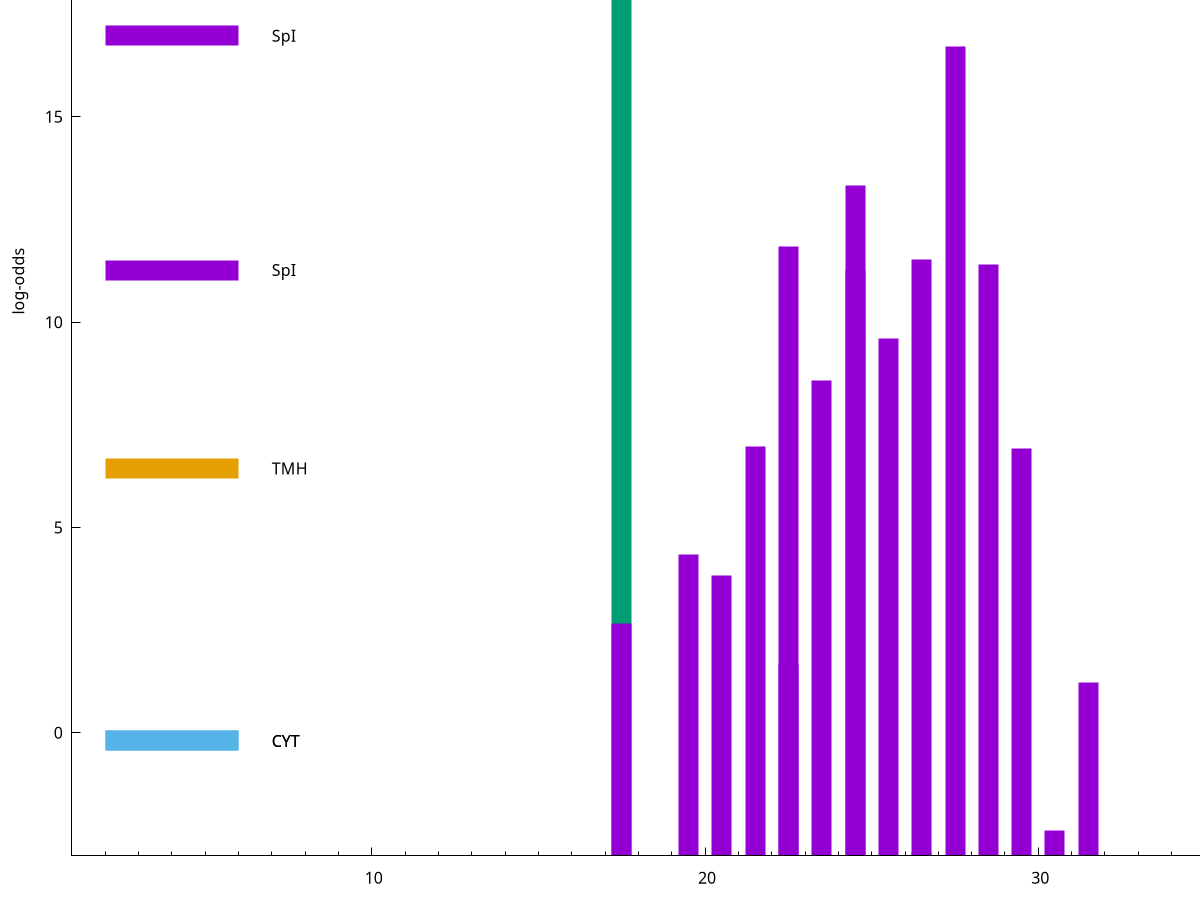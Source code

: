 set title "LipoP predictions for SRR5666568.gff"
set size 2., 1.4
set xrange [1:70] 
set mxtics 10
set yrange [-3:25]
set y2range [0:28]
set ylabel "log-odds"
set term postscript eps color solid "Helvetica" 30
set output "SRR5666568.gff446.eps"
set arrow from 2,20.968 to 6,20.968 nohead lt 2 lw 20
set label "SpII" at 7,20.968
set arrow from 2,16.975 to 6,16.975 nohead lt 1 lw 20
set label "SpI" at 7,16.975
set arrow from 2,11.2674 to 6,11.2674 nohead lt 1 lw 20
set label "SpI" at 7,11.2674
set arrow from 2,6.43365 to 6,6.43365 nohead lt 4 lw 20
set label "TMH" at 7,6.43365
set arrow from 2,-0.200913 to 6,-0.200913 nohead lt 3 lw 20
set label "CYT" at 7,-0.200913
set arrow from 2,-0.200913 to 6,-0.200913 nohead lt 3 lw 20
set label "CYT" at 7,-0.200913
set arrow from 2,20.968 to 6,20.968 nohead lt 2 lw 20
set label "SpII" at 7,20.968
# NOTE: The scores below are the log-odds scores with the threshold
# NOTE: subtracted (a hack to make gnuplot make the histogram all
# NOTE: look nice).
plot "-" axes x1y2 title "" with impulses lt 2 lw 20, "-" axes x1y2 title "" with impulses lt 1 lw 20
17.500000 23.968000
e
27.500000 19.717600
24.500000 16.329400
22.500000 14.839000
26.500000 14.519200
28.500000 14.399700
24.500000 14.265500
25.500000 12.602050
23.500000 11.583380
21.500000 9.971250
29.500000 9.927100
19.500000 7.334100
20.500000 6.821650
17.500000 5.651620
22.500000 4.651090
31.500000 4.234880
30.500000 0.629390
26.500000 0.073600
e
exit
